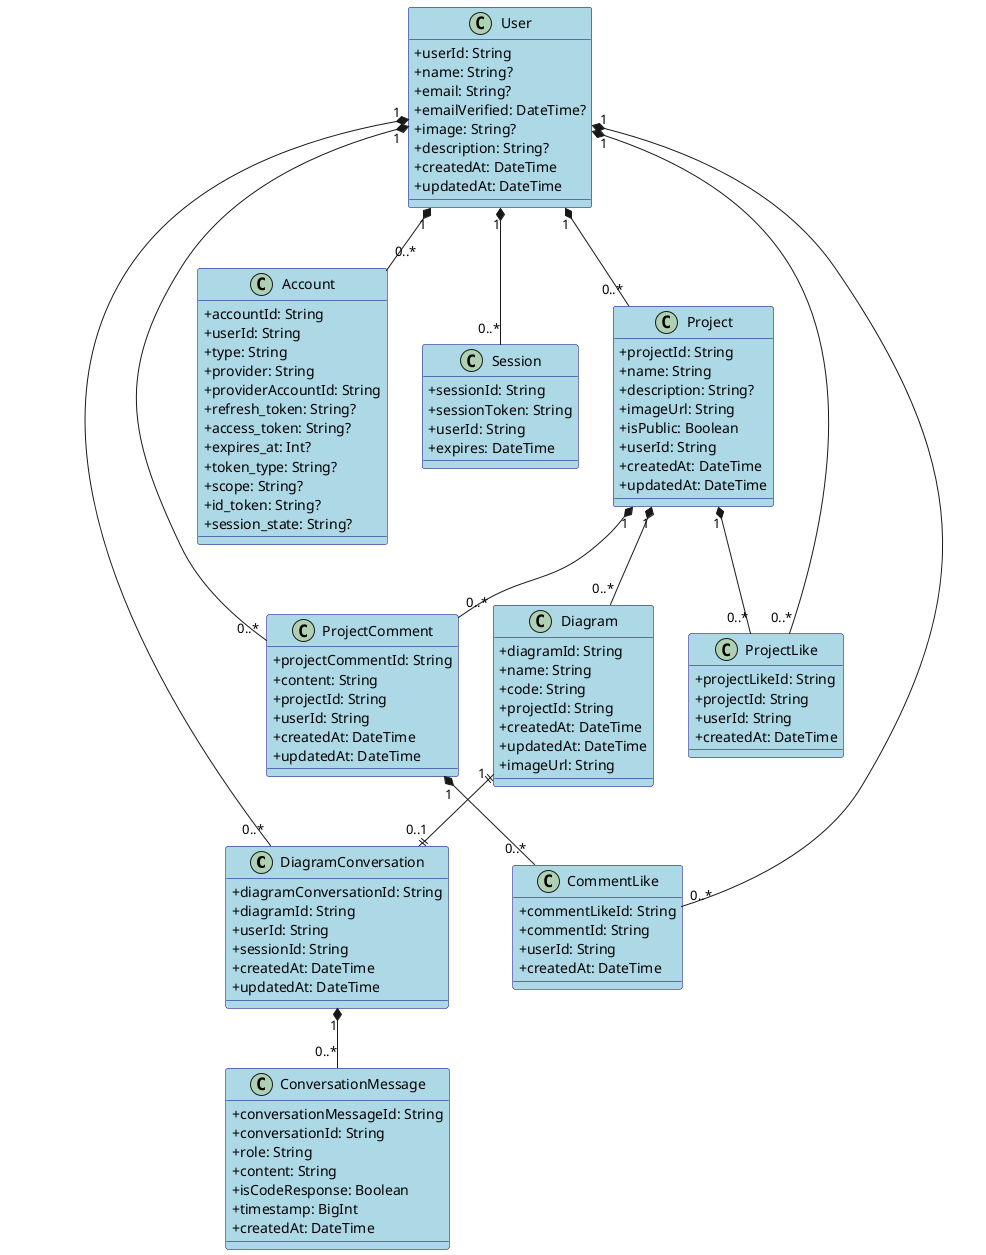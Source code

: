 @startuml
skinparam classAttributeIconSize 0
skinparam classBackgroundColor LightBlue
skinparam classBorderColor Navy
skinparam classFontColor Black
skinparam classFontSize 14

class DiagramConversation {
+ diagramConversationId: String
+ diagramId: String
+ userId: String
+ sessionId: String
+ createdAt: DateTime
+ updatedAt: DateTime
}

class ConversationMessage {
+ conversationMessageId: String
+ conversationId: String
+ role: String
+ content: String
+ isCodeResponse: Boolean
+ timestamp: BigInt
+ createdAt: DateTime
}

class Account {
+ accountId: String
+ userId: String
+ type: String
+ provider: String
+ providerAccountId: String
+ refresh_token: String?
+ access_token: String?
+ expires_at: Int?
+ token_type: String?
+ scope: String?
+ id_token: String?
+ session_state: String?
}

class Session {
+ sessionId: String
+ sessionToken: String
+ userId: String
+ expires: DateTime
}

class User {
+ userId: String
+ name: String?
+ email: String?
+ emailVerified: DateTime?
+ image: String?
+ description: String?
+ createdAt: DateTime
+ updatedAt: DateTime
}

class Project {
+ projectId: String
+ name: String
+ description: String?
+ imageUrl: String
+ isPublic: Boolean
+ userId: String
+ createdAt: DateTime
+ updatedAt: DateTime
}

class Diagram {
+ diagramId: String
+ name: String
+ code: String
+ projectId: String
+ createdAt: DateTime
+ updatedAt: DateTime
+ imageUrl: String
}

class ProjectComment {
+ projectCommentId: String
+ content: String
+ projectId: String
+ userId: String
+ createdAt: DateTime
+ updatedAt: DateTime
}

class ProjectLike {
+ projectLikeId: String
+ projectId: String
+ userId: String
+ createdAt: DateTime
}

class CommentLike {
+ commentLikeId: String
+ commentId: String
+ userId: String
+ createdAt: DateTime
}

' Relationships based on Prisma schema
User "1" *-- "0..*" Account
User "1" *-- "0..*" Session
User "1" *-- "0..*" Project
User "1" *-- "0..*" ProjectComment
User "1" *-- "0..*" ProjectLike
User "1" *-- "0..*" CommentLike
User "1" *-- "0..*" DiagramConversation

Project "1" *-- "0..*" Diagram
Project "1" *-- "0..*" ProjectComment
Project "1" *-- "0..*" ProjectLike

Diagram "1" ||--|| "0..1" DiagramConversation

DiagramConversation "1" *-- "0..*" ConversationMessage

ProjectComment "1" *-- "0..*" CommentLike

@enduml